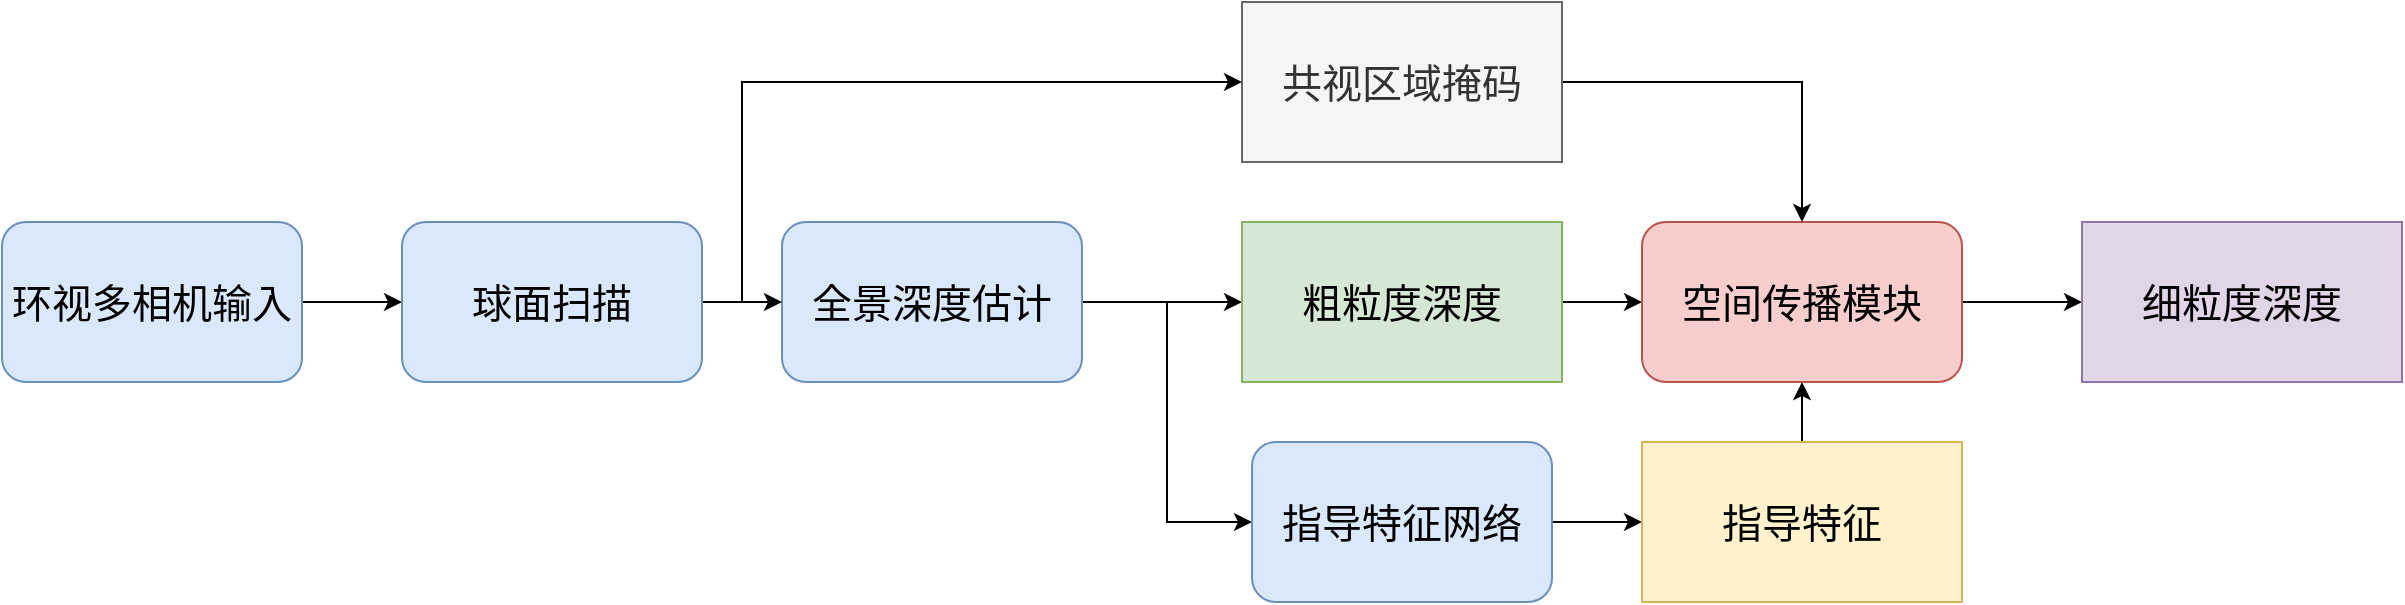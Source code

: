 <mxfile version="26.1.1">
  <diagram name="第 1 页" id="I9ARxR-hZCbka2RVn-H5">
    <mxGraphModel dx="1501" dy="831" grid="1" gridSize="10" guides="1" tooltips="1" connect="1" arrows="1" fold="1" page="1" pageScale="1" pageWidth="1600" pageHeight="900" math="0" shadow="0">
      <root>
        <mxCell id="0" />
        <mxCell id="1" parent="0" />
        <mxCell id="JMByZSc3zzV_YOSufc9P-22" style="edgeStyle=orthogonalEdgeStyle;rounded=0;orthogonalLoop=1;jettySize=auto;html=1;exitX=1;exitY=0.5;exitDx=0;exitDy=0;entryX=0;entryY=0.5;entryDx=0;entryDy=0;" edge="1" parent="1" source="JMByZSc3zzV_YOSufc9P-2" target="JMByZSc3zzV_YOSufc9P-21">
          <mxGeometry relative="1" as="geometry" />
        </mxCell>
        <mxCell id="JMByZSc3zzV_YOSufc9P-2" value="环视多相机输入" style="rounded=1;whiteSpace=wrap;html=1;fillColor=#dae8fc;strokeColor=#6c8ebf;fontFamily=Times New Roman;fontSize=20;" vertex="1" parent="1">
          <mxGeometry x="170" y="110" width="150" height="80" as="geometry" />
        </mxCell>
        <mxCell id="JMByZSc3zzV_YOSufc9P-8" style="edgeStyle=orthogonalEdgeStyle;rounded=0;orthogonalLoop=1;jettySize=auto;html=1;entryX=0;entryY=0.5;entryDx=0;entryDy=0;" edge="1" parent="1" source="JMByZSc3zzV_YOSufc9P-5" target="JMByZSc3zzV_YOSufc9P-11">
          <mxGeometry relative="1" as="geometry">
            <mxPoint x="800" y="150" as="targetPoint" />
          </mxGeometry>
        </mxCell>
        <mxCell id="JMByZSc3zzV_YOSufc9P-10" style="edgeStyle=orthogonalEdgeStyle;rounded=0;orthogonalLoop=1;jettySize=auto;html=1;exitX=1;exitY=0.5;exitDx=0;exitDy=0;entryX=0;entryY=0.5;entryDx=0;entryDy=0;" edge="1" parent="1" source="JMByZSc3zzV_YOSufc9P-27" target="JMByZSc3zzV_YOSufc9P-9">
          <mxGeometry relative="1" as="geometry" />
        </mxCell>
        <mxCell id="JMByZSc3zzV_YOSufc9P-28" style="edgeStyle=orthogonalEdgeStyle;rounded=0;orthogonalLoop=1;jettySize=auto;html=1;exitX=1;exitY=0.5;exitDx=0;exitDy=0;entryX=0;entryY=0.5;entryDx=0;entryDy=0;" edge="1" parent="1" source="JMByZSc3zzV_YOSufc9P-5" target="JMByZSc3zzV_YOSufc9P-27">
          <mxGeometry relative="1" as="geometry" />
        </mxCell>
        <mxCell id="JMByZSc3zzV_YOSufc9P-5" value="全景深度估计" style="rounded=1;whiteSpace=wrap;html=1;fillColor=#dae8fc;strokeColor=#6c8ebf;fontFamily=Times New Roman;fontSize=20;" vertex="1" parent="1">
          <mxGeometry x="560" y="110" width="150" height="80" as="geometry" />
        </mxCell>
        <mxCell id="JMByZSc3zzV_YOSufc9P-14" style="edgeStyle=orthogonalEdgeStyle;rounded=0;orthogonalLoop=1;jettySize=auto;html=1;exitX=0.5;exitY=0;exitDx=0;exitDy=0;entryX=0.5;entryY=1;entryDx=0;entryDy=0;" edge="1" parent="1" source="JMByZSc3zzV_YOSufc9P-9" target="JMByZSc3zzV_YOSufc9P-12">
          <mxGeometry relative="1" as="geometry" />
        </mxCell>
        <mxCell id="JMByZSc3zzV_YOSufc9P-9" value="指导特征" style="rounded=0;whiteSpace=wrap;html=1;fontSize=20;fontFamily=Times New Roman;fillColor=#fff2cc;strokeColor=#d6b656;" vertex="1" parent="1">
          <mxGeometry x="990" y="220" width="160" height="80" as="geometry" />
        </mxCell>
        <mxCell id="JMByZSc3zzV_YOSufc9P-13" style="edgeStyle=orthogonalEdgeStyle;rounded=0;orthogonalLoop=1;jettySize=auto;html=1;exitX=1;exitY=0.5;exitDx=0;exitDy=0;entryX=0;entryY=0.5;entryDx=0;entryDy=0;" edge="1" parent="1" source="JMByZSc3zzV_YOSufc9P-11" target="JMByZSc3zzV_YOSufc9P-12">
          <mxGeometry relative="1" as="geometry" />
        </mxCell>
        <mxCell id="JMByZSc3zzV_YOSufc9P-11" value="粗粒度深度" style="rounded=0;whiteSpace=wrap;html=1;fontSize=20;fontFamily=Times New Roman;fillColor=#d5e8d4;strokeColor=#82b366;" vertex="1" parent="1">
          <mxGeometry x="790" y="110" width="160" height="80" as="geometry" />
        </mxCell>
        <mxCell id="JMByZSc3zzV_YOSufc9P-17" style="edgeStyle=orthogonalEdgeStyle;rounded=0;orthogonalLoop=1;jettySize=auto;html=1;entryX=0;entryY=0.5;entryDx=0;entryDy=0;" edge="1" parent="1" source="JMByZSc3zzV_YOSufc9P-12" target="JMByZSc3zzV_YOSufc9P-15">
          <mxGeometry relative="1" as="geometry" />
        </mxCell>
        <mxCell id="JMByZSc3zzV_YOSufc9P-12" value="空间传播模块" style="rounded=1;whiteSpace=wrap;html=1;fillColor=#f8cecc;strokeColor=#b85450;fontFamily=Times New Roman;fontSize=20;" vertex="1" parent="1">
          <mxGeometry x="990" y="110" width="160" height="80" as="geometry" />
        </mxCell>
        <mxCell id="JMByZSc3zzV_YOSufc9P-15" value="细粒度深度" style="rounded=0;whiteSpace=wrap;html=1;fontSize=20;fontFamily=Times New Roman;fillColor=#e1d5e7;strokeColor=#9673a6;" vertex="1" parent="1">
          <mxGeometry x="1210" y="110" width="160" height="80" as="geometry" />
        </mxCell>
        <mxCell id="JMByZSc3zzV_YOSufc9P-20" style="edgeStyle=orthogonalEdgeStyle;rounded=0;orthogonalLoop=1;jettySize=auto;html=1;exitX=1;exitY=0.5;exitDx=0;exitDy=0;entryX=0.5;entryY=0;entryDx=0;entryDy=0;" edge="1" parent="1" source="JMByZSc3zzV_YOSufc9P-18" target="JMByZSc3zzV_YOSufc9P-12">
          <mxGeometry relative="1" as="geometry" />
        </mxCell>
        <mxCell id="JMByZSc3zzV_YOSufc9P-18" value="共视区域掩码" style="rounded=0;whiteSpace=wrap;html=1;fontSize=20;fontFamily=Times New Roman;fillColor=#f5f5f5;strokeColor=#666666;fontColor=#333333;" vertex="1" parent="1">
          <mxGeometry x="790" width="160" height="80" as="geometry" />
        </mxCell>
        <mxCell id="JMByZSc3zzV_YOSufc9P-23" style="edgeStyle=orthogonalEdgeStyle;rounded=0;orthogonalLoop=1;jettySize=auto;html=1;entryX=0;entryY=0.5;entryDx=0;entryDy=0;" edge="1" parent="1" source="JMByZSc3zzV_YOSufc9P-21" target="JMByZSc3zzV_YOSufc9P-5">
          <mxGeometry relative="1" as="geometry" />
        </mxCell>
        <mxCell id="JMByZSc3zzV_YOSufc9P-24" style="edgeStyle=orthogonalEdgeStyle;rounded=0;orthogonalLoop=1;jettySize=auto;html=1;entryX=0;entryY=0.5;entryDx=0;entryDy=0;" edge="1" parent="1" source="JMByZSc3zzV_YOSufc9P-21" target="JMByZSc3zzV_YOSufc9P-18">
          <mxGeometry relative="1" as="geometry">
            <Array as="points">
              <mxPoint x="540" y="150" />
              <mxPoint x="540" y="40" />
            </Array>
          </mxGeometry>
        </mxCell>
        <mxCell id="JMByZSc3zzV_YOSufc9P-21" value="球面扫描" style="rounded=1;whiteSpace=wrap;html=1;fillColor=#dae8fc;strokeColor=#6c8ebf;fontFamily=Times New Roman;fontSize=20;" vertex="1" parent="1">
          <mxGeometry x="370" y="110" width="150" height="80" as="geometry" />
        </mxCell>
        <mxCell id="JMByZSc3zzV_YOSufc9P-27" value="指导特征网络" style="rounded=1;whiteSpace=wrap;html=1;fillColor=#dae8fc;strokeColor=#6c8ebf;fontFamily=Times New Roman;fontSize=20;" vertex="1" parent="1">
          <mxGeometry x="795" y="220" width="150" height="80" as="geometry" />
        </mxCell>
      </root>
    </mxGraphModel>
  </diagram>
</mxfile>
